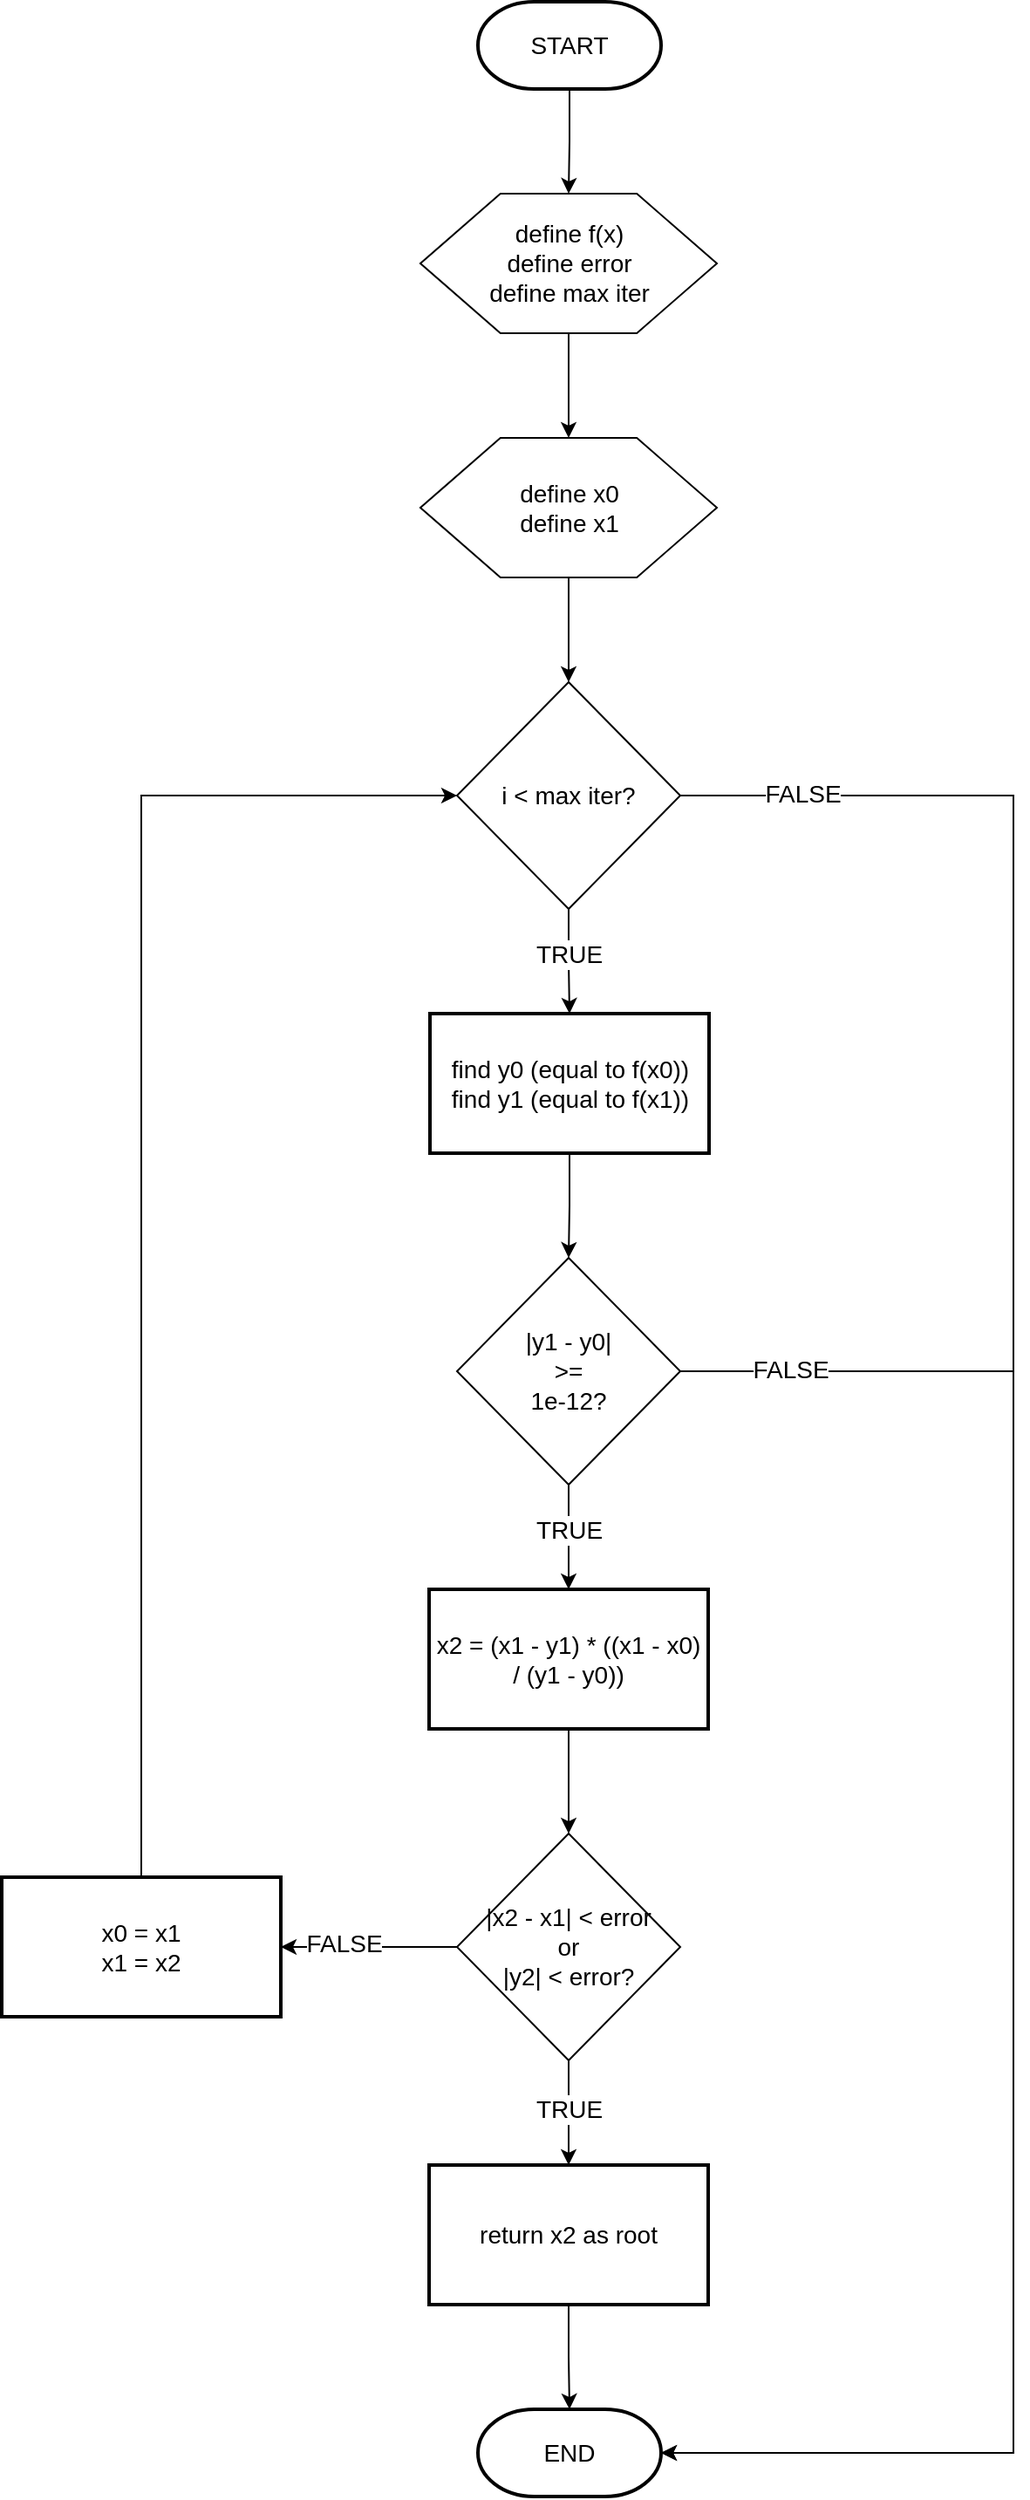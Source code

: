 <mxfile version="28.2.5">
  <diagram name="Page-1" id="8B16Mb9qh1bP5fHbwn5M">
    <mxGraphModel dx="1281" dy="551" grid="1" gridSize="10" guides="1" tooltips="1" connect="1" arrows="1" fold="1" page="1" pageScale="1" pageWidth="850" pageHeight="1100" math="0" shadow="0">
      <root>
        <mxCell id="0" />
        <mxCell id="1" parent="0" />
        <mxCell id="TFgpTVtd9mydYodDTYgu-3" value="" style="edgeStyle=orthogonalEdgeStyle;rounded=0;orthogonalLoop=1;jettySize=auto;html=1;" parent="1" source="TFgpTVtd9mydYodDTYgu-1" target="TFgpTVtd9mydYodDTYgu-2" edge="1">
          <mxGeometry relative="1" as="geometry" />
        </mxCell>
        <mxCell id="TFgpTVtd9mydYodDTYgu-1" value="START" style="strokeWidth=2;html=1;shape=mxgraph.flowchart.terminator;whiteSpace=wrap;fontSize=14;" parent="1" vertex="1">
          <mxGeometry x="373" y="40" width="105" height="50" as="geometry" />
        </mxCell>
        <mxCell id="TFgpTVtd9mydYodDTYgu-5" value="" style="edgeStyle=orthogonalEdgeStyle;rounded=0;orthogonalLoop=1;jettySize=auto;html=1;" parent="1" source="TFgpTVtd9mydYodDTYgu-2" target="TFgpTVtd9mydYodDTYgu-4" edge="1">
          <mxGeometry relative="1" as="geometry" />
        </mxCell>
        <mxCell id="TFgpTVtd9mydYodDTYgu-2" value="define f(x)&lt;div&gt;define error&lt;/div&gt;&lt;div&gt;define max iter&lt;/div&gt;" style="verticalLabelPosition=middle;verticalAlign=middle;html=1;shape=hexagon;perimeter=hexagonPerimeter2;arcSize=6;size=0.27;labelPosition=center;align=center;fontSize=14;" parent="1" vertex="1">
          <mxGeometry x="340" y="150" width="170" height="80" as="geometry" />
        </mxCell>
        <mxCell id="TFgpTVtd9mydYodDTYgu-7" value="" style="edgeStyle=orthogonalEdgeStyle;rounded=0;orthogonalLoop=1;jettySize=auto;html=1;" parent="1" source="TFgpTVtd9mydYodDTYgu-4" target="TFgpTVtd9mydYodDTYgu-6" edge="1">
          <mxGeometry relative="1" as="geometry" />
        </mxCell>
        <mxCell id="TFgpTVtd9mydYodDTYgu-4" value="define x0&lt;div&gt;define x1&lt;/div&gt;" style="verticalLabelPosition=middle;verticalAlign=middle;html=1;shape=hexagon;perimeter=hexagonPerimeter2;arcSize=6;size=0.27;labelPosition=center;align=center;fontSize=14;" parent="1" vertex="1">
          <mxGeometry x="340" y="290" width="170" height="80" as="geometry" />
        </mxCell>
        <mxCell id="TFgpTVtd9mydYodDTYgu-9" value="" style="edgeStyle=orthogonalEdgeStyle;rounded=0;orthogonalLoop=1;jettySize=auto;html=1;" parent="1" source="TFgpTVtd9mydYodDTYgu-6" target="TFgpTVtd9mydYodDTYgu-8" edge="1">
          <mxGeometry relative="1" as="geometry" />
        </mxCell>
        <mxCell id="TFgpTVtd9mydYodDTYgu-20" value="&lt;font style=&quot;font-size: 14px;&quot;&gt;TRUE&lt;/font&gt;" style="edgeLabel;html=1;align=center;verticalAlign=middle;resizable=0;points=[];" parent="TFgpTVtd9mydYodDTYgu-9" vertex="1" connectable="0">
          <mxGeometry x="-0.151" relative="1" as="geometry">
            <mxPoint as="offset" />
          </mxGeometry>
        </mxCell>
        <mxCell id="TFgpTVtd9mydYodDTYgu-6" value="&lt;div&gt;i &amp;lt; max iter?&lt;/div&gt;" style="rhombus;whiteSpace=wrap;html=1;fontSize=14;" parent="1" vertex="1">
          <mxGeometry x="361" y="430" width="128" height="130" as="geometry" />
        </mxCell>
        <mxCell id="TFgpTVtd9mydYodDTYgu-11" value="" style="edgeStyle=orthogonalEdgeStyle;rounded=0;orthogonalLoop=1;jettySize=auto;html=1;" parent="1" source="TFgpTVtd9mydYodDTYgu-8" target="TFgpTVtd9mydYodDTYgu-10" edge="1">
          <mxGeometry relative="1" as="geometry" />
        </mxCell>
        <mxCell id="TFgpTVtd9mydYodDTYgu-8" value="find y0 (equal to f(x0))&lt;div&gt;find y1 (equal to f(x1))&lt;/div&gt;" style="rounded=1;whiteSpace=wrap;html=1;absoluteArcSize=1;arcSize=0;strokeWidth=2;fontSize=14;" parent="1" vertex="1">
          <mxGeometry x="345.5" y="620" width="160" height="80" as="geometry" />
        </mxCell>
        <mxCell id="TFgpTVtd9mydYodDTYgu-13" value="" style="edgeStyle=orthogonalEdgeStyle;rounded=0;orthogonalLoop=1;jettySize=auto;html=1;" parent="1" source="TFgpTVtd9mydYodDTYgu-10" target="TFgpTVtd9mydYodDTYgu-12" edge="1">
          <mxGeometry relative="1" as="geometry" />
        </mxCell>
        <mxCell id="TFgpTVtd9mydYodDTYgu-21" value="&lt;font style=&quot;font-size: 14px;&quot;&gt;TRUE&lt;/font&gt;" style="edgeLabel;html=1;align=center;verticalAlign=middle;resizable=0;points=[];" parent="TFgpTVtd9mydYodDTYgu-13" vertex="1" connectable="0">
          <mxGeometry x="-0.129" relative="1" as="geometry">
            <mxPoint as="offset" />
          </mxGeometry>
        </mxCell>
        <mxCell id="TFgpTVtd9mydYodDTYgu-10" value="&lt;div&gt;|y1 - y0|&lt;/div&gt;&lt;div&gt;&amp;gt;=&lt;/div&gt;&lt;div&gt;1e-12?&lt;/div&gt;" style="rhombus;whiteSpace=wrap;html=1;fontSize=14;" parent="1" vertex="1">
          <mxGeometry x="361" y="760" width="128" height="130" as="geometry" />
        </mxCell>
        <mxCell id="TFgpTVtd9mydYodDTYgu-16" value="" style="edgeStyle=orthogonalEdgeStyle;rounded=0;orthogonalLoop=1;jettySize=auto;html=1;" parent="1" source="TFgpTVtd9mydYodDTYgu-12" target="TFgpTVtd9mydYodDTYgu-14" edge="1">
          <mxGeometry relative="1" as="geometry" />
        </mxCell>
        <mxCell id="TFgpTVtd9mydYodDTYgu-12" value="x2 = (x1 - y1) * ((x1 - x0) / (y1 - y0))" style="rounded=1;whiteSpace=wrap;html=1;absoluteArcSize=1;arcSize=0;strokeWidth=2;fontSize=14;" parent="1" vertex="1">
          <mxGeometry x="345" y="950" width="160" height="80" as="geometry" />
        </mxCell>
        <mxCell id="TFgpTVtd9mydYodDTYgu-17" value="" style="edgeStyle=orthogonalEdgeStyle;rounded=0;orthogonalLoop=1;jettySize=auto;html=1;" parent="1" source="TFgpTVtd9mydYodDTYgu-14" target="TFgpTVtd9mydYodDTYgu-15" edge="1">
          <mxGeometry relative="1" as="geometry" />
        </mxCell>
        <mxCell id="TFgpTVtd9mydYodDTYgu-22" value="&lt;font style=&quot;font-size: 14px;&quot;&gt;TRUE&lt;/font&gt;" style="edgeLabel;html=1;align=center;verticalAlign=middle;resizable=0;points=[];" parent="TFgpTVtd9mydYodDTYgu-17" vertex="1" connectable="0">
          <mxGeometry x="-0.085" relative="1" as="geometry">
            <mxPoint as="offset" />
          </mxGeometry>
        </mxCell>
        <mxCell id="TFgpTVtd9mydYodDTYgu-30" value="" style="edgeStyle=orthogonalEdgeStyle;rounded=0;orthogonalLoop=1;jettySize=auto;html=1;" parent="1" source="TFgpTVtd9mydYodDTYgu-14" target="TFgpTVtd9mydYodDTYgu-29" edge="1">
          <mxGeometry relative="1" as="geometry" />
        </mxCell>
        <mxCell id="TFgpTVtd9mydYodDTYgu-32" value="&lt;span style=&quot;font-size: 14px;&quot;&gt;FALSE&lt;/span&gt;" style="edgeLabel;html=1;align=center;verticalAlign=middle;resizable=0;points=[];" parent="TFgpTVtd9mydYodDTYgu-30" vertex="1" connectable="0">
          <mxGeometry x="0.29" y="-2" relative="1" as="geometry">
            <mxPoint as="offset" />
          </mxGeometry>
        </mxCell>
        <mxCell id="TFgpTVtd9mydYodDTYgu-14" value="&lt;div&gt;|x2 - x1| &amp;lt; error&lt;/div&gt;&lt;div&gt;or&lt;/div&gt;&lt;div&gt;|y2| &amp;lt; error?&lt;/div&gt;" style="rhombus;whiteSpace=wrap;html=1;fontSize=14;" parent="1" vertex="1">
          <mxGeometry x="361" y="1090" width="128" height="130" as="geometry" />
        </mxCell>
        <mxCell id="TFgpTVtd9mydYodDTYgu-19" value="" style="edgeStyle=orthogonalEdgeStyle;rounded=0;orthogonalLoop=1;jettySize=auto;html=1;" parent="1" source="TFgpTVtd9mydYodDTYgu-15" target="TFgpTVtd9mydYodDTYgu-18" edge="1">
          <mxGeometry relative="1" as="geometry" />
        </mxCell>
        <mxCell id="TFgpTVtd9mydYodDTYgu-15" value="return x2 as root" style="rounded=1;whiteSpace=wrap;html=1;absoluteArcSize=1;arcSize=0;strokeWidth=2;fontSize=14;" parent="1" vertex="1">
          <mxGeometry x="345" y="1280" width="160" height="80" as="geometry" />
        </mxCell>
        <mxCell id="TFgpTVtd9mydYodDTYgu-18" value="END" style="strokeWidth=2;html=1;shape=mxgraph.flowchart.terminator;whiteSpace=wrap;fontSize=14;" parent="1" vertex="1">
          <mxGeometry x="373" y="1420" width="105" height="50" as="geometry" />
        </mxCell>
        <mxCell id="TFgpTVtd9mydYodDTYgu-23" style="edgeStyle=orthogonalEdgeStyle;rounded=0;orthogonalLoop=1;jettySize=auto;html=1;exitX=1;exitY=0.5;exitDx=0;exitDy=0;entryX=1;entryY=0.5;entryDx=0;entryDy=0;entryPerimeter=0;" parent="1" source="TFgpTVtd9mydYodDTYgu-6" target="TFgpTVtd9mydYodDTYgu-18" edge="1">
          <mxGeometry relative="1" as="geometry">
            <Array as="points">
              <mxPoint x="680" y="495" />
              <mxPoint x="680" y="1445" />
            </Array>
          </mxGeometry>
        </mxCell>
        <mxCell id="TFgpTVtd9mydYodDTYgu-25" value="&lt;font style=&quot;font-size: 14px;&quot;&gt;FALSE&lt;/font&gt;" style="edgeLabel;html=1;align=center;verticalAlign=middle;resizable=0;points=[];" parent="TFgpTVtd9mydYodDTYgu-23" vertex="1" connectable="0">
          <mxGeometry x="-0.896" y="1" relative="1" as="geometry">
            <mxPoint as="offset" />
          </mxGeometry>
        </mxCell>
        <mxCell id="TFgpTVtd9mydYodDTYgu-24" style="edgeStyle=orthogonalEdgeStyle;rounded=0;orthogonalLoop=1;jettySize=auto;html=1;exitX=1;exitY=0.5;exitDx=0;exitDy=0;entryX=1;entryY=0.5;entryDx=0;entryDy=0;entryPerimeter=0;" parent="1" source="TFgpTVtd9mydYodDTYgu-10" target="TFgpTVtd9mydYodDTYgu-18" edge="1">
          <mxGeometry relative="1" as="geometry">
            <Array as="points">
              <mxPoint x="680" y="825" />
              <mxPoint x="680" y="1445" />
            </Array>
          </mxGeometry>
        </mxCell>
        <mxCell id="TFgpTVtd9mydYodDTYgu-26" value="&lt;font style=&quot;font-size: 14px;&quot;&gt;FALSE&lt;/font&gt;" style="edgeLabel;html=1;align=center;verticalAlign=middle;resizable=0;points=[];" parent="TFgpTVtd9mydYodDTYgu-24" vertex="1" connectable="0">
          <mxGeometry x="-0.876" y="1" relative="1" as="geometry">
            <mxPoint as="offset" />
          </mxGeometry>
        </mxCell>
        <mxCell id="TFgpTVtd9mydYodDTYgu-31" style="edgeStyle=orthogonalEdgeStyle;rounded=0;orthogonalLoop=1;jettySize=auto;html=1;exitX=0.5;exitY=0;exitDx=0;exitDy=0;entryX=0;entryY=0.5;entryDx=0;entryDy=0;" parent="1" source="TFgpTVtd9mydYodDTYgu-29" target="TFgpTVtd9mydYodDTYgu-6" edge="1">
          <mxGeometry relative="1" as="geometry" />
        </mxCell>
        <mxCell id="TFgpTVtd9mydYodDTYgu-29" value="x0 = x1&lt;div&gt;x1 = x2&lt;/div&gt;" style="rounded=1;whiteSpace=wrap;html=1;absoluteArcSize=1;arcSize=0;strokeWidth=2;fontSize=14;" parent="1" vertex="1">
          <mxGeometry x="100" y="1115" width="160" height="80" as="geometry" />
        </mxCell>
      </root>
    </mxGraphModel>
  </diagram>
</mxfile>
